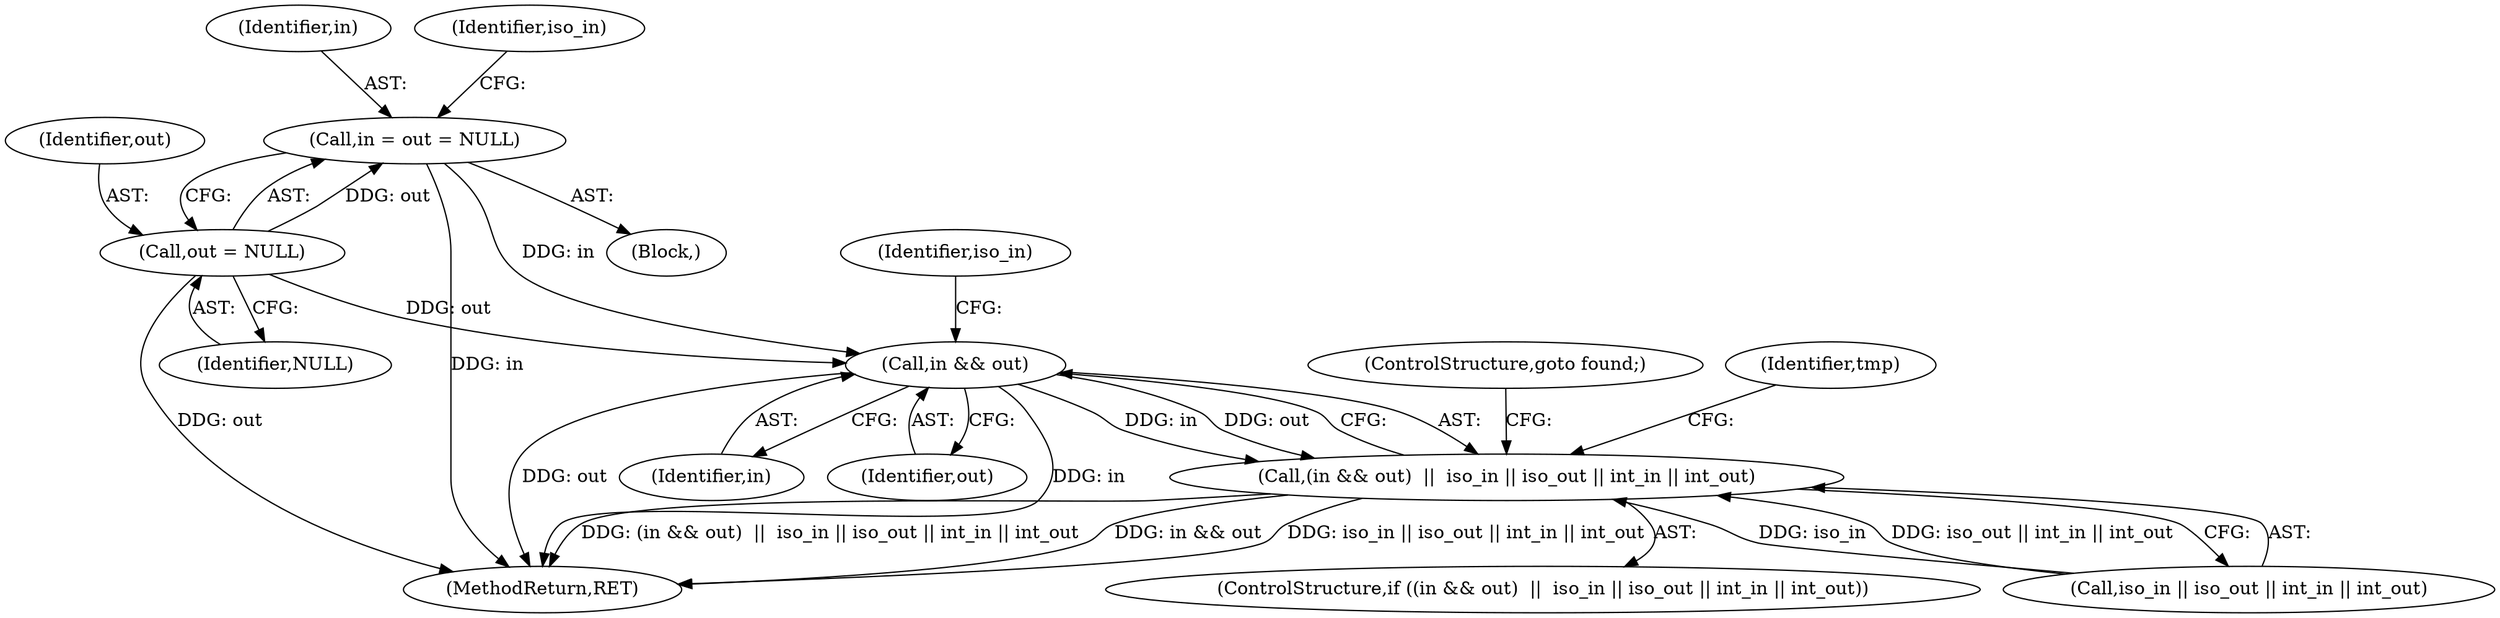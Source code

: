 digraph "0_linux_7c80f9e4a588f1925b07134bb2e3689335f6c6d8@pointer" {
"1000242" [label="(Call,in && out)"];
"1000128" [label="(Call,in = out = NULL)"];
"1000130" [label="(Call,out = NULL)"];
"1000241" [label="(Call,(in && out)  ||  iso_in || iso_out || int_in || int_out)"];
"1000252" [label="(ControlStructure,goto found;)"];
"1000246" [label="(Identifier,iso_in)"];
"1000244" [label="(Identifier,out)"];
"1000129" [label="(Identifier,in)"];
"1000134" [label="(Identifier,iso_in)"];
"1000132" [label="(Identifier,NULL)"];
"1000130" [label="(Call,out = NULL)"];
"1000429" [label="(MethodReturn,RET)"];
"1000128" [label="(Call,in = out = NULL)"];
"1000245" [label="(Call,iso_in || iso_out || int_in || int_out)"];
"1000243" [label="(Identifier,in)"];
"1000126" [label="(Block,)"];
"1000125" [label="(Identifier,tmp)"];
"1000242" [label="(Call,in && out)"];
"1000241" [label="(Call,(in && out)  ||  iso_in || iso_out || int_in || int_out)"];
"1000240" [label="(ControlStructure,if ((in && out)  ||  iso_in || iso_out || int_in || int_out))"];
"1000131" [label="(Identifier,out)"];
"1000242" -> "1000241"  [label="AST: "];
"1000242" -> "1000243"  [label="CFG: "];
"1000242" -> "1000244"  [label="CFG: "];
"1000243" -> "1000242"  [label="AST: "];
"1000244" -> "1000242"  [label="AST: "];
"1000246" -> "1000242"  [label="CFG: "];
"1000241" -> "1000242"  [label="CFG: "];
"1000242" -> "1000429"  [label="DDG: out"];
"1000242" -> "1000429"  [label="DDG: in"];
"1000242" -> "1000241"  [label="DDG: in"];
"1000242" -> "1000241"  [label="DDG: out"];
"1000128" -> "1000242"  [label="DDG: in"];
"1000130" -> "1000242"  [label="DDG: out"];
"1000128" -> "1000126"  [label="AST: "];
"1000128" -> "1000130"  [label="CFG: "];
"1000129" -> "1000128"  [label="AST: "];
"1000130" -> "1000128"  [label="AST: "];
"1000134" -> "1000128"  [label="CFG: "];
"1000128" -> "1000429"  [label="DDG: in"];
"1000130" -> "1000128"  [label="DDG: out"];
"1000130" -> "1000132"  [label="CFG: "];
"1000131" -> "1000130"  [label="AST: "];
"1000132" -> "1000130"  [label="AST: "];
"1000130" -> "1000429"  [label="DDG: out"];
"1000241" -> "1000240"  [label="AST: "];
"1000241" -> "1000245"  [label="CFG: "];
"1000245" -> "1000241"  [label="AST: "];
"1000252" -> "1000241"  [label="CFG: "];
"1000125" -> "1000241"  [label="CFG: "];
"1000241" -> "1000429"  [label="DDG: in && out"];
"1000241" -> "1000429"  [label="DDG: iso_in || iso_out || int_in || int_out"];
"1000241" -> "1000429"  [label="DDG: (in && out)  ||  iso_in || iso_out || int_in || int_out"];
"1000245" -> "1000241"  [label="DDG: iso_in"];
"1000245" -> "1000241"  [label="DDG: iso_out || int_in || int_out"];
}
